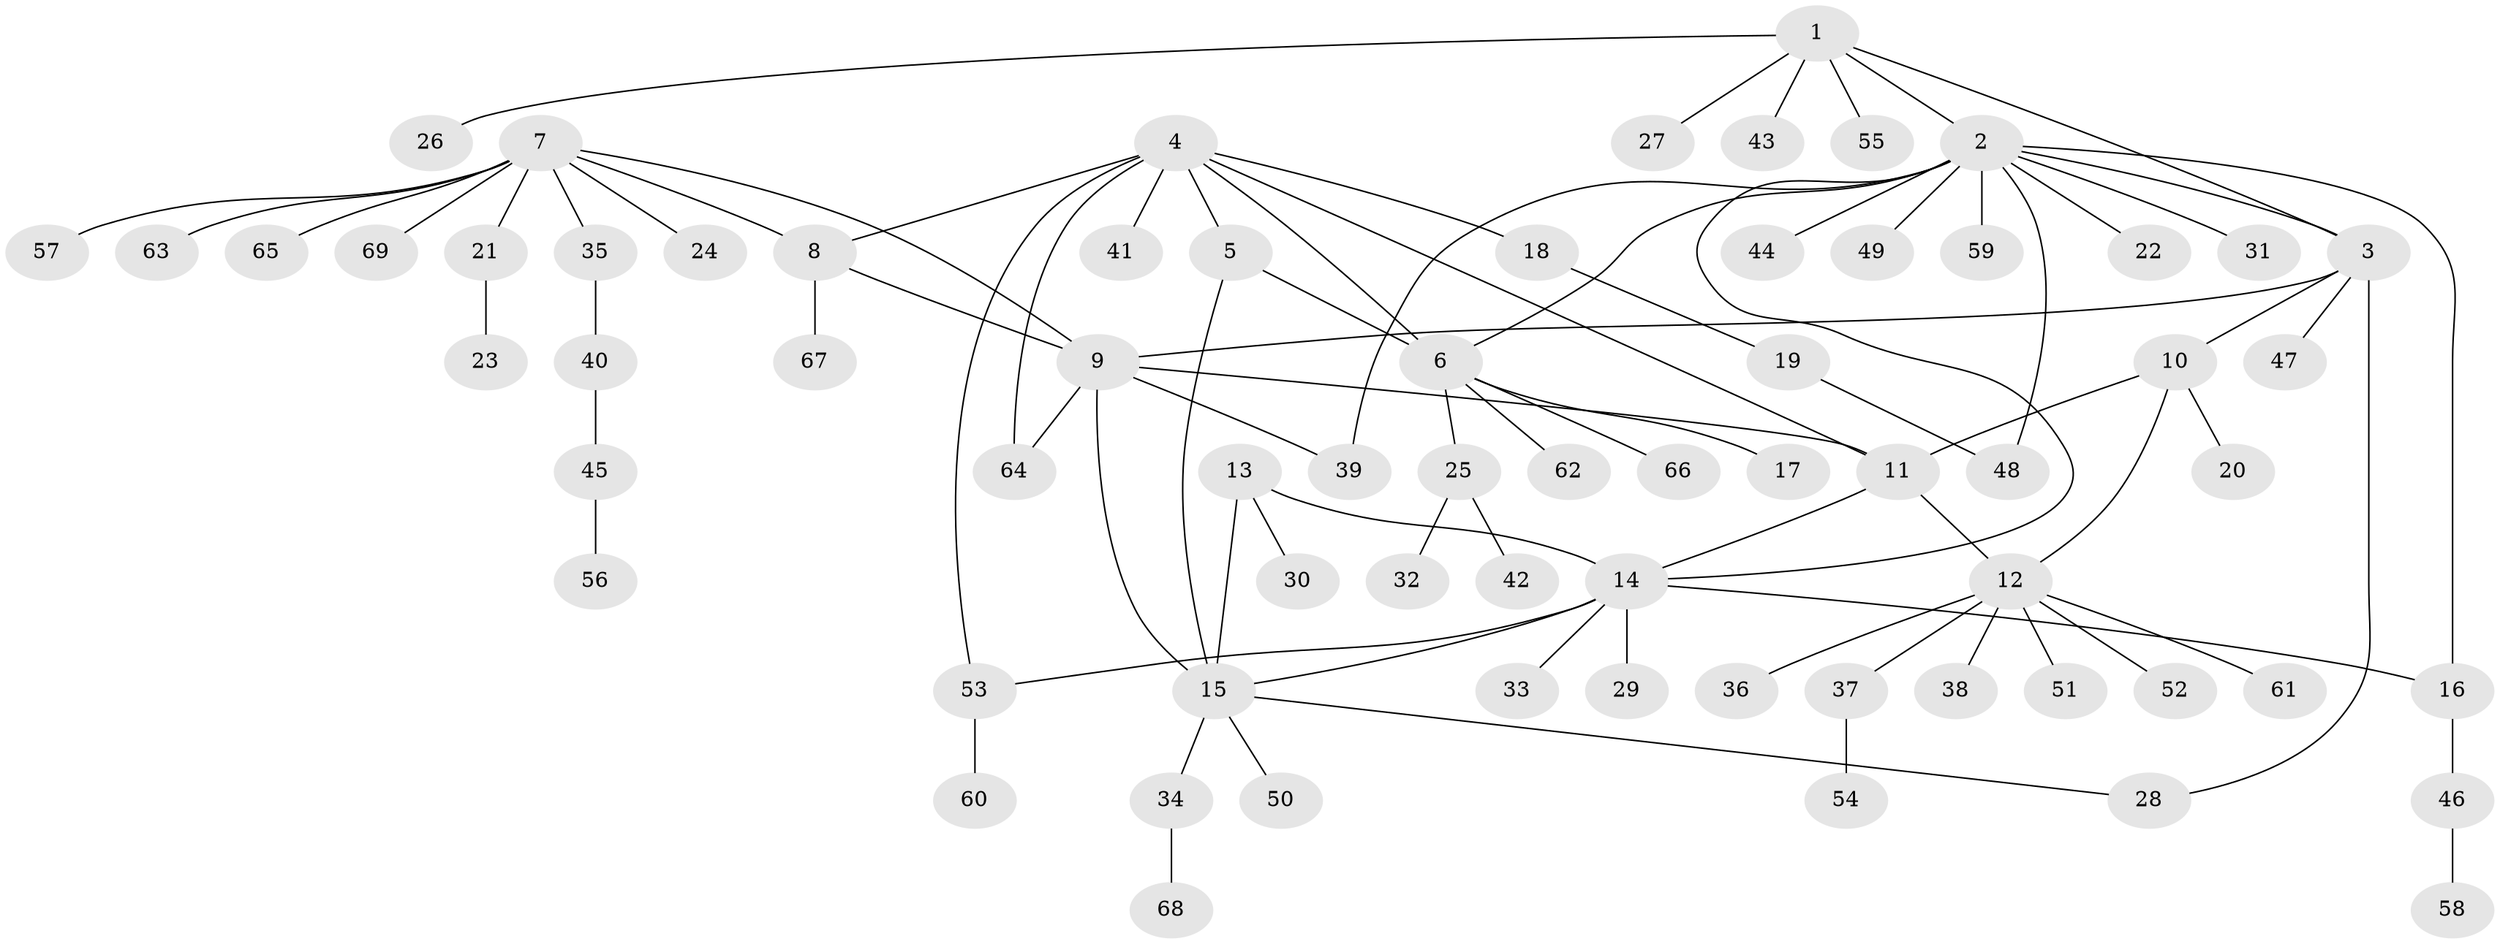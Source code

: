 // Generated by graph-tools (version 1.1) at 2025/26/03/09/25 03:26:40]
// undirected, 69 vertices, 85 edges
graph export_dot {
graph [start="1"]
  node [color=gray90,style=filled];
  1;
  2;
  3;
  4;
  5;
  6;
  7;
  8;
  9;
  10;
  11;
  12;
  13;
  14;
  15;
  16;
  17;
  18;
  19;
  20;
  21;
  22;
  23;
  24;
  25;
  26;
  27;
  28;
  29;
  30;
  31;
  32;
  33;
  34;
  35;
  36;
  37;
  38;
  39;
  40;
  41;
  42;
  43;
  44;
  45;
  46;
  47;
  48;
  49;
  50;
  51;
  52;
  53;
  54;
  55;
  56;
  57;
  58;
  59;
  60;
  61;
  62;
  63;
  64;
  65;
  66;
  67;
  68;
  69;
  1 -- 2;
  1 -- 3;
  1 -- 26;
  1 -- 27;
  1 -- 43;
  1 -- 55;
  2 -- 3;
  2 -- 6;
  2 -- 14;
  2 -- 16;
  2 -- 22;
  2 -- 31;
  2 -- 39;
  2 -- 44;
  2 -- 48;
  2 -- 49;
  2 -- 59;
  3 -- 9;
  3 -- 10;
  3 -- 28;
  3 -- 47;
  4 -- 5;
  4 -- 6;
  4 -- 8;
  4 -- 11;
  4 -- 18;
  4 -- 41;
  4 -- 53;
  4 -- 64;
  5 -- 6;
  5 -- 15;
  6 -- 17;
  6 -- 25;
  6 -- 62;
  6 -- 66;
  7 -- 8;
  7 -- 9;
  7 -- 21;
  7 -- 24;
  7 -- 35;
  7 -- 57;
  7 -- 63;
  7 -- 65;
  7 -- 69;
  8 -- 9;
  8 -- 67;
  9 -- 11;
  9 -- 15;
  9 -- 39;
  9 -- 64;
  10 -- 11;
  10 -- 12;
  10 -- 20;
  11 -- 12;
  11 -- 14;
  12 -- 36;
  12 -- 37;
  12 -- 38;
  12 -- 51;
  12 -- 52;
  12 -- 61;
  13 -- 14;
  13 -- 15;
  13 -- 30;
  14 -- 15;
  14 -- 16;
  14 -- 29;
  14 -- 33;
  14 -- 53;
  15 -- 28;
  15 -- 34;
  15 -- 50;
  16 -- 46;
  18 -- 19;
  19 -- 48;
  21 -- 23;
  25 -- 32;
  25 -- 42;
  34 -- 68;
  35 -- 40;
  37 -- 54;
  40 -- 45;
  45 -- 56;
  46 -- 58;
  53 -- 60;
}
